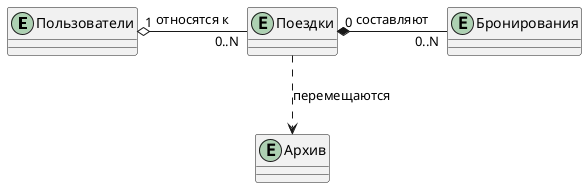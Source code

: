 @startuml entities

entity users as "Пользователи"  
entity trips as "Поездки"
entity bookings as "Бронирования"
entity archive as "Архив"

users "1" o- "0..N" trips : относятся к
trips "0" *- "0..N" bookings : составляют

trips ..> archive : перемещаются


@enduml
